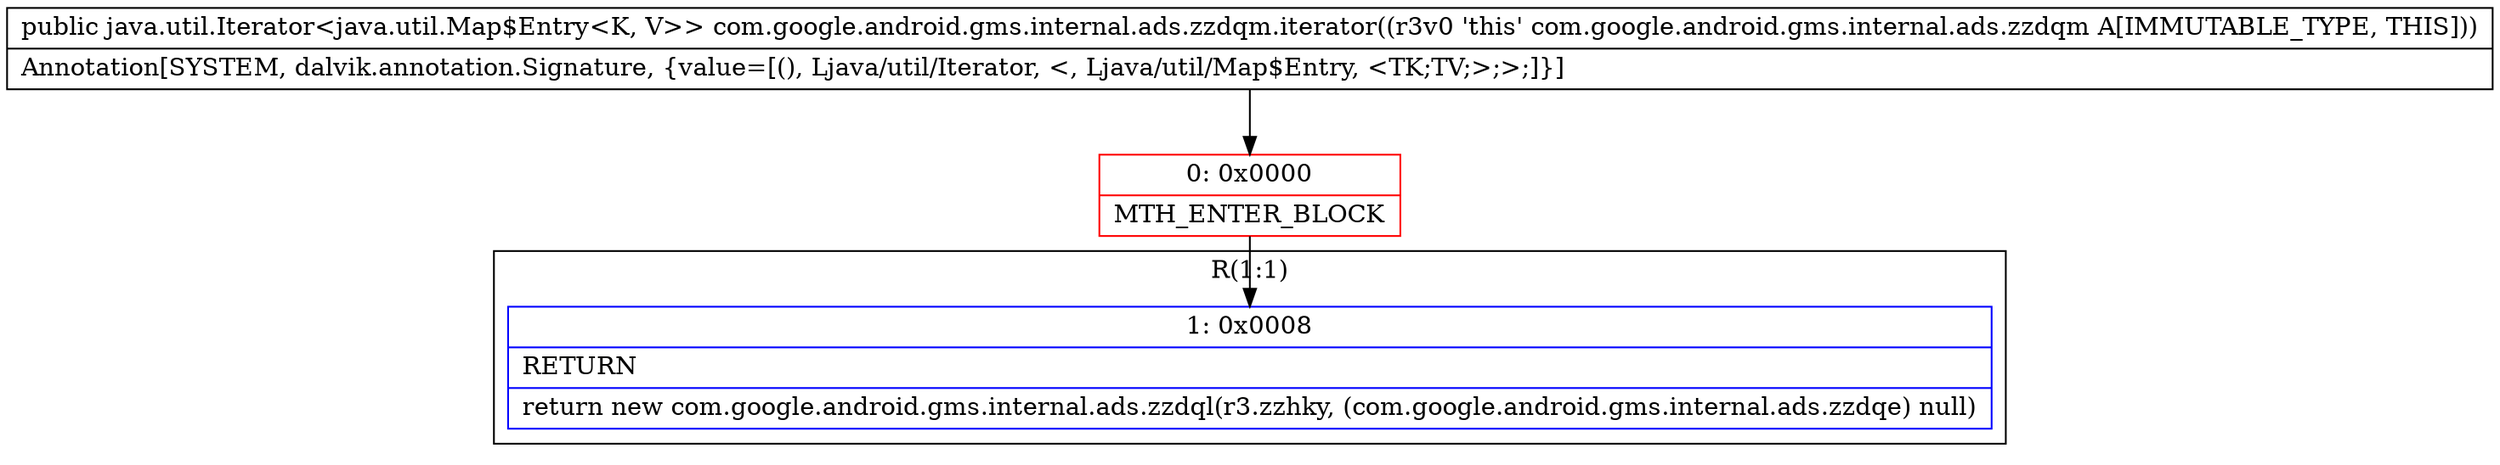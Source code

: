 digraph "CFG forcom.google.android.gms.internal.ads.zzdqm.iterator()Ljava\/util\/Iterator;" {
subgraph cluster_Region_1422382962 {
label = "R(1:1)";
node [shape=record,color=blue];
Node_1 [shape=record,label="{1\:\ 0x0008|RETURN\l|return new com.google.android.gms.internal.ads.zzdql(r3.zzhky, (com.google.android.gms.internal.ads.zzdqe) null)\l}"];
}
Node_0 [shape=record,color=red,label="{0\:\ 0x0000|MTH_ENTER_BLOCK\l}"];
MethodNode[shape=record,label="{public java.util.Iterator\<java.util.Map$Entry\<K, V\>\> com.google.android.gms.internal.ads.zzdqm.iterator((r3v0 'this' com.google.android.gms.internal.ads.zzdqm A[IMMUTABLE_TYPE, THIS]))  | Annotation[SYSTEM, dalvik.annotation.Signature, \{value=[(), Ljava\/util\/Iterator, \<, Ljava\/util\/Map$Entry, \<TK;TV;\>;\>;]\}]\l}"];
MethodNode -> Node_0;
Node_0 -> Node_1;
}


